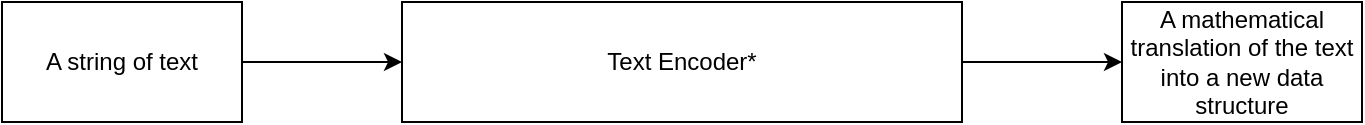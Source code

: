<mxfile version="20.8.20" type="device"><diagram name="Page-1" id="brgCufogLy32fjCX3f3H"><mxGraphModel dx="1434" dy="739" grid="1" gridSize="10" guides="1" tooltips="1" connect="1" arrows="1" fold="1" page="1" pageScale="1" pageWidth="850" pageHeight="1100" math="0" shadow="0"><root><mxCell id="0"/><mxCell id="1" parent="0"/><mxCell id="wuWDku9VLhJXcfpqjwg2-1" value="Text Encoder*" style="rounded=0;whiteSpace=wrap;html=1;" parent="1" vertex="1"><mxGeometry x="280" y="370" width="280" height="60" as="geometry"/></mxCell><mxCell id="wuWDku9VLhJXcfpqjwg2-2" value="" style="endArrow=classic;html=1;rounded=0;entryX=0;entryY=0.5;entryDx=0;entryDy=0;exitX=1;exitY=0.5;exitDx=0;exitDy=0;" parent="1" source="wuWDku9VLhJXcfpqjwg2-3" target="wuWDku9VLhJXcfpqjwg2-1" edge="1"><mxGeometry width="50" height="50" relative="1" as="geometry"><mxPoint x="200" y="400" as="sourcePoint"/><mxPoint x="330" y="410" as="targetPoint"/></mxGeometry></mxCell><mxCell id="wuWDku9VLhJXcfpqjwg2-3" value="A string of text" style="rounded=0;whiteSpace=wrap;html=1;" parent="1" vertex="1"><mxGeometry x="80" y="370" width="120" height="60" as="geometry"/></mxCell><mxCell id="wuWDku9VLhJXcfpqjwg2-4" value="A mathematical translation of the text into a new data structure" style="rounded=0;whiteSpace=wrap;html=1;" parent="1" vertex="1"><mxGeometry x="640" y="370" width="120" height="60" as="geometry"/></mxCell><mxCell id="wuWDku9VLhJXcfpqjwg2-5" value="" style="endArrow=classic;html=1;rounded=0;exitX=1;exitY=0.5;exitDx=0;exitDy=0;entryX=0;entryY=0.5;entryDx=0;entryDy=0;" parent="1" source="wuWDku9VLhJXcfpqjwg2-1" target="wuWDku9VLhJXcfpqjwg2-4" edge="1"><mxGeometry width="50" height="50" relative="1" as="geometry"><mxPoint x="400" y="530" as="sourcePoint"/><mxPoint x="450" y="480" as="targetPoint"/></mxGeometry></mxCell></root></mxGraphModel></diagram></mxfile>